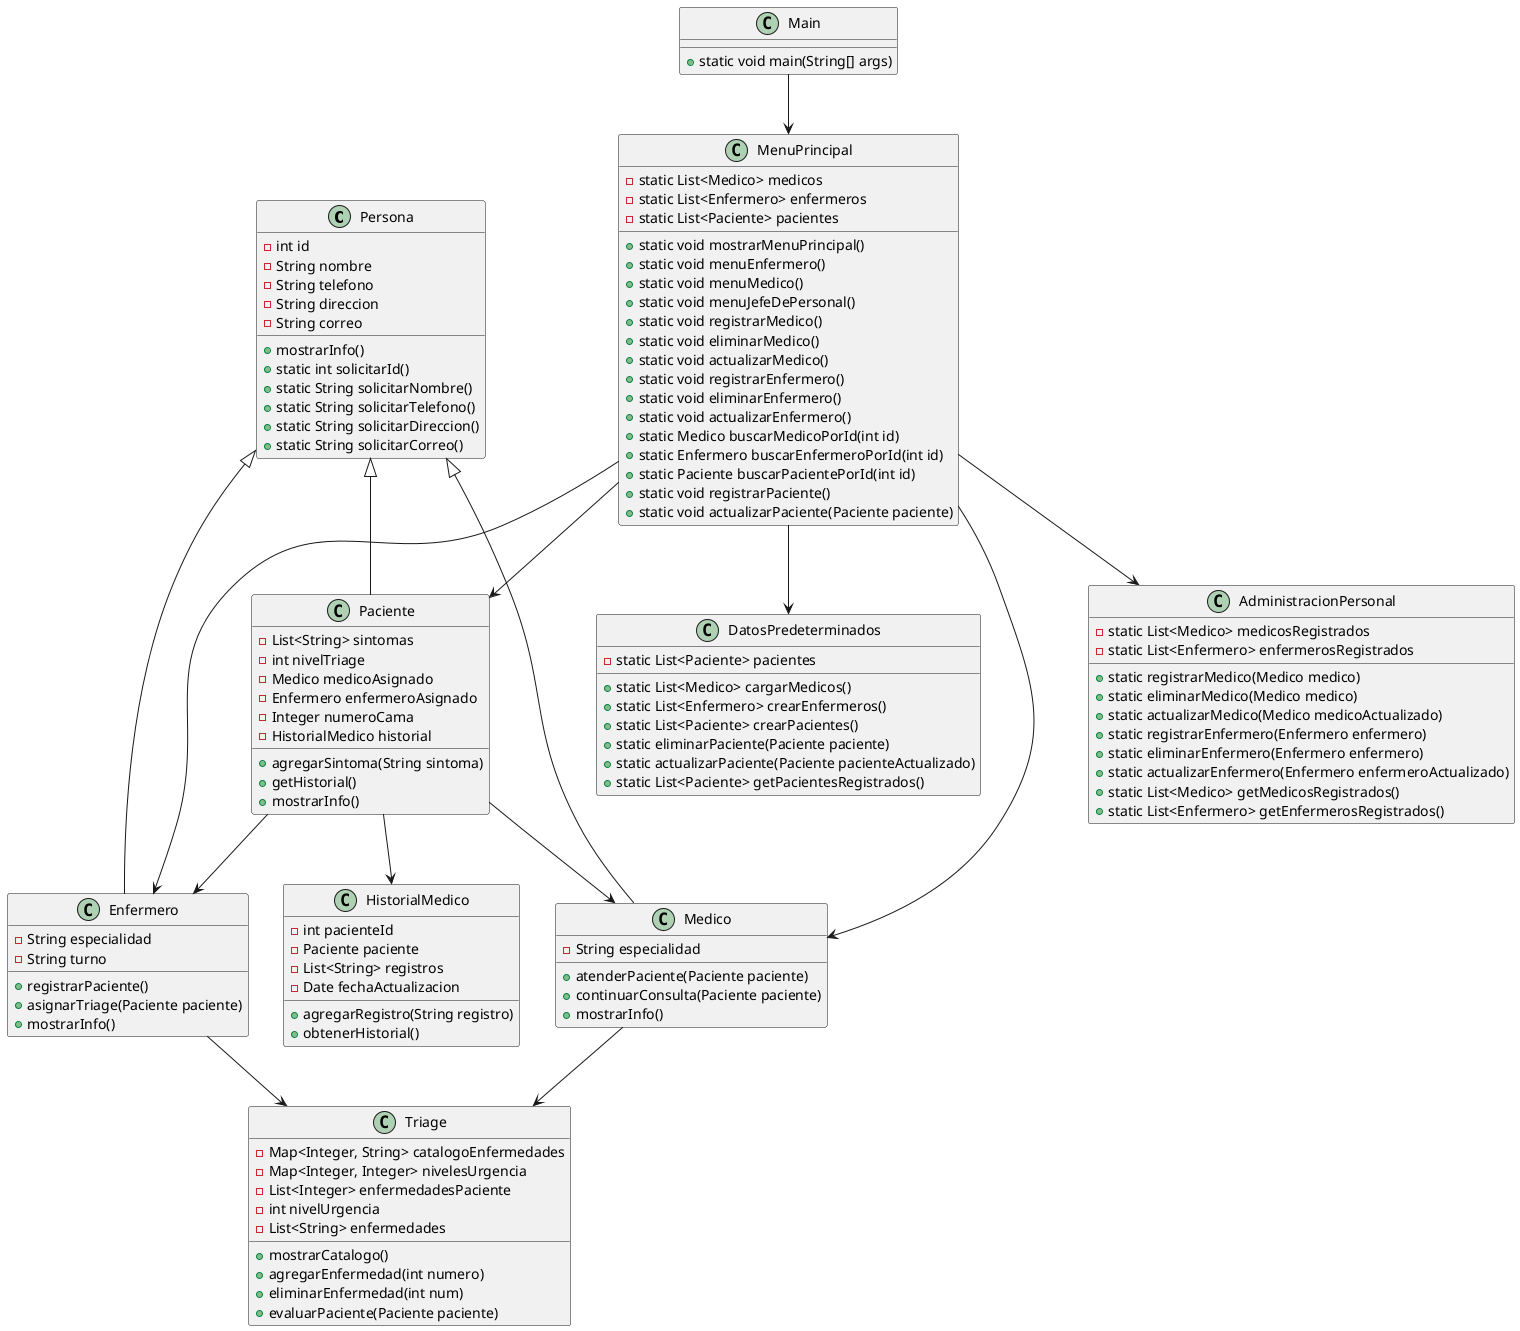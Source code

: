 @startuml
!define RECTANGLE class

RECTANGLE Persona {
    - int id
    - String nombre
    - String telefono
    - String direccion
    - String correo
    + mostrarInfo()
    + static int solicitarId()
    + static String solicitarNombre()
    + static String solicitarTelefono()
    + static String solicitarDireccion()
    + static String solicitarCorreo()
}

RECTANGLE Paciente {
    - List<String> sintomas
    - int nivelTriage
    - Medico medicoAsignado
    - Enfermero enfermeroAsignado
    - Integer numeroCama
    - HistorialMedico historial
    + agregarSintoma(String sintoma)
    + getHistorial()
    + mostrarInfo()
}

RECTANGLE Medico {
    - String especialidad
    + atenderPaciente(Paciente paciente)
    + continuarConsulta(Paciente paciente)
    + mostrarInfo()
}

RECTANGLE Enfermero {
    - String especialidad
    - String turno
    + registrarPaciente()
    + asignarTriage(Paciente paciente)
    + mostrarInfo()
}

RECTANGLE HistorialMedico {
    - int pacienteId
    - Paciente paciente
    - List<String> registros
    - Date fechaActualizacion
    + agregarRegistro(String registro)
    + obtenerHistorial()
}

RECTANGLE Triage {
    - Map<Integer, String> catalogoEnfermedades
    - Map<Integer, Integer> nivelesUrgencia
    - List<Integer> enfermedadesPaciente
    - int nivelUrgencia
    - List<String> enfermedades
    + mostrarCatalogo()
    + agregarEnfermedad(int numero)
    + eliminarEnfermedad(int num)
    + evaluarPaciente(Paciente paciente)
}

RECTANGLE AdministracionPersonal {
    - static List<Medico> medicosRegistrados
    - static List<Enfermero> enfermerosRegistrados
    + static registrarMedico(Medico medico)
    + static eliminarMedico(Medico medico)
    + static actualizarMedico(Medico medicoActualizado)
    + static registrarEnfermero(Enfermero enfermero)
    + static eliminarEnfermero(Enfermero enfermero)
    + static actualizarEnfermero(Enfermero enfermeroActualizado)
    + static List<Medico> getMedicosRegistrados()
    + static List<Enfermero> getEnfermerosRegistrados()
}

RECTANGLE DatosPredeterminados {
    - static List<Paciente> pacientes
    + static List<Medico> cargarMedicos()
    + static List<Enfermero> crearEnfermeros()
    + static List<Paciente> crearPacientes()
    + static eliminarPaciente(Paciente paciente)
    + static actualizarPaciente(Paciente pacienteActualizado)
    + static List<Paciente> getPacientesRegistrados()
}

RECTANGLE MenuPrincipal {
    - static List<Medico> medicos
    - static List<Enfermero> enfermeros
    - static List<Paciente> pacientes
    + static void mostrarMenuPrincipal()
    + static void menuEnfermero()
    + static void menuMedico()
    + static void menuJefeDePersonal()
    + static void registrarMedico()
    + static void eliminarMedico()
    + static void actualizarMedico()
    + static void registrarEnfermero()
    + static void eliminarEnfermero()
    + static void actualizarEnfermero()
    + static Medico buscarMedicoPorId(int id)
    + static Enfermero buscarEnfermeroPorId(int id)
    + static Paciente buscarPacientePorId(int id)
    + static void registrarPaciente()
    + static void actualizarPaciente(Paciente paciente)
}

RECTANGLE Main {
    + static void main(String[] args)
}

Persona <|-- Paciente
Persona <|-- Medico
Persona <|-- Enfermero
Paciente --> HistorialMedico
Paciente --> Medico
Paciente --> Enfermero
Medico --> Triage
Enfermero --> Triage
MenuPrincipal --> Medico
MenuPrincipal --> Enfermero
MenuPrincipal --> Paciente
MenuPrincipal --> AdministracionPersonal
MenuPrincipal --> DatosPredeterminados
Main --> MenuPrincipal
@enduml
